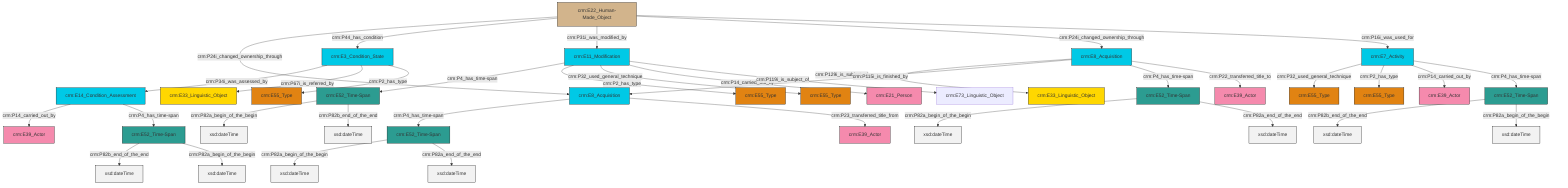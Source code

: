 graph TD
classDef Literal fill:#f2f2f2,stroke:#000000;
classDef CRM_Entity fill:#FFFFFF,stroke:#000000;
classDef Temporal_Entity fill:#00C9E6, stroke:#000000;
classDef Type fill:#E18312, stroke:#000000;
classDef Time-Span fill:#2C9C91, stroke:#000000;
classDef Appellation fill:#FFEB7F, stroke:#000000;
classDef Place fill:#008836, stroke:#000000;
classDef Persistent_Item fill:#B266B2, stroke:#000000;
classDef Conceptual_Object fill:#FFD700, stroke:#000000;
classDef Physical_Thing fill:#D2B48C, stroke:#000000;
classDef Actor fill:#f58aad, stroke:#000000;
classDef PC_Classes fill:#4ce600, stroke:#000000;
classDef Multi fill:#cccccc,stroke:#000000;

0["crm:E3_Condition_State"]:::Temporal_Entity -->|crm:P34i_was_assessed_by| 1["crm:E14_Condition_Assessment"]:::Temporal_Entity
6["crm:E8_Acquisition"]:::Temporal_Entity -->|crm:P4_has_time-span| 7["crm:E52_Time-Span"]:::Time-Span
8["crm:E52_Time-Span"]:::Time-Span -->|crm:P82b_end_of_the_end| 9[xsd:dateTime]:::Literal
6["crm:E8_Acquisition"]:::Temporal_Entity -->|crm:P23_transferred_title_from| 16["crm:E39_Actor"]:::Actor
17["crm:E7_Activity"]:::Temporal_Entity -->|crm:P32_used_general_technique| 2["crm:E55_Type"]:::Type
18["crm:E22_Human-Made_Object"]:::Physical_Thing -->|crm:P24i_changed_ownership_through| 6["crm:E8_Acquisition"]:::Temporal_Entity
14["crm:E52_Time-Span"]:::Time-Span -->|crm:P82b_end_of_the_end| 19[xsd:dateTime]:::Literal
7["crm:E52_Time-Span"]:::Time-Span -->|crm:P82a_begin_of_the_begin| 20[xsd:dateTime]:::Literal
18["crm:E22_Human-Made_Object"]:::Physical_Thing -->|crm:P44_has_condition| 0["crm:E3_Condition_State"]:::Temporal_Entity
21["crm:E52_Time-Span"]:::Time-Span -->|crm:P82a_begin_of_the_begin| 22[xsd:dateTime]:::Literal
18["crm:E22_Human-Made_Object"]:::Physical_Thing -->|crm:P31i_was_modified_by| 26["crm:E11_Modification"]:::Temporal_Entity
14["crm:E52_Time-Span"]:::Time-Span -->|crm:P82a_begin_of_the_begin| 29[xsd:dateTime]:::Literal
0["crm:E3_Condition_State"]:::Temporal_Entity -->|crm:P67i_is_referred_by| 30["crm:E33_Linguistic_Object"]:::Conceptual_Object
31["crm:E8_Acquisition"]:::Temporal_Entity -->|crm:P129i_is_subject_of| 27["crm:E33_Linguistic_Object"]:::Conceptual_Object
17["crm:E7_Activity"]:::Temporal_Entity -->|crm:P2_has_type| 12["crm:E55_Type"]:::Type
34["crm:E52_Time-Span"]:::Time-Span -->|crm:P82a_begin_of_the_begin| 35[xsd:dateTime]:::Literal
18["crm:E22_Human-Made_Object"]:::Physical_Thing -->|crm:P24i_changed_ownership_through| 31["crm:E8_Acquisition"]:::Temporal_Entity
0["crm:E3_Condition_State"]:::Temporal_Entity -->|crm:P2_has_type| 10["crm:E55_Type"]:::Type
31["crm:E8_Acquisition"]:::Temporal_Entity -->|crm:P115i_is_finished_by| 6["crm:E8_Acquisition"]:::Temporal_Entity
17["crm:E7_Activity"]:::Temporal_Entity -->|crm:P14_carried_out_by| 42["crm:E39_Actor"]:::Actor
34["crm:E52_Time-Span"]:::Time-Span -->|crm:P82b_end_of_the_end| 43[xsd:dateTime]:::Literal
7["crm:E52_Time-Span"]:::Time-Span -->|crm:P82a_end_of_the_end| 44[xsd:dateTime]:::Literal
17["crm:E7_Activity"]:::Temporal_Entity -->|crm:P4_has_time-span| 8["crm:E52_Time-Span"]:::Time-Span
26["crm:E11_Modification"]:::Temporal_Entity -->|crm:P4_has_time-span| 34["crm:E52_Time-Span"]:::Time-Span
26["crm:E11_Modification"]:::Temporal_Entity -->|crm:P2_has_type| 45["crm:E55_Type"]:::Type
1["crm:E14_Condition_Assessment"]:::Temporal_Entity -->|crm:P14_carried_out_by| 24["crm:E39_Actor"]:::Actor
31["crm:E8_Acquisition"]:::Temporal_Entity -->|crm:P4_has_time-span| 21["crm:E52_Time-Span"]:::Time-Span
18["crm:E22_Human-Made_Object"]:::Physical_Thing -->|crm:P16i_was_used_for| 17["crm:E7_Activity"]:::Temporal_Entity
26["crm:E11_Modification"]:::Temporal_Entity -->|crm:P32_used_general_technique| 36["crm:E55_Type"]:::Type
1["crm:E14_Condition_Assessment"]:::Temporal_Entity -->|crm:P4_has_time-span| 14["crm:E52_Time-Span"]:::Time-Span
21["crm:E52_Time-Span"]:::Time-Span -->|crm:P82a_end_of_the_end| 55[xsd:dateTime]:::Literal
26["crm:E11_Modification"]:::Temporal_Entity -->|crm:P14_carried_out_by| 56["crm:E21_Person"]:::Actor
26["crm:E11_Modification"]:::Temporal_Entity -->|crm:P119i_is_subject_of| 32["crm:E73_Linguistic_Object"]:::Default
31["crm:E8_Acquisition"]:::Temporal_Entity -->|crm:P22_transferred_title_to| 4["crm:E39_Actor"]:::Actor
8["crm:E52_Time-Span"]:::Time-Span -->|crm:P82a_begin_of_the_begin| 58[xsd:dateTime]:::Literal